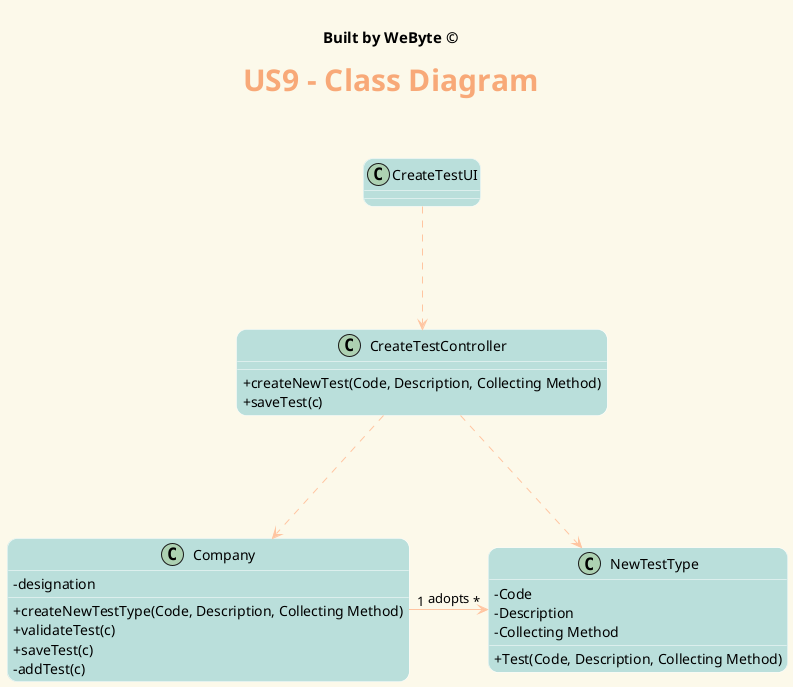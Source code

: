 @startuml
' ======= layout =========
skinparam backgroundColor #fcf9ea
skinparam titleBorderRoundCorner 15
skinparam titleFontSize 30
skinparam classAttributeIconSize 0
skinparam titleFontName Arial Black
skinparam titleFontColor #f8a978
skinparam roundcorner 20
skinparam stereotypeCBackgroundColor ffc5a1
skinparam class {

ArrowColor ffc5a1
BorderColor White
BackgroundColor badfdb
}


' ======= title =========
center header


<font color=Black size=15><b>Built by WeByte ©</font>
endheader
title <b>US9 - Class Diagram\n

' ======= classes =========

class CreateTestUI{
}
class Company{
 - designation
 + createNewTestType(Code, Description, Collecting Method)
 + validateTest(c)
 + saveTest(c)
 - addTest(c)
}
class NewTestType{
 - Code
 - Description
 - Collecting Method
 + Test(Code, Description, Collecting Method)
}
class CreateTestController{
 + createNewTest(Code, Description, Collecting Method)
 + saveTest(c)
}

CreateTestUI ..-> CreateTestController
CreateTestController ..-> Company
Company "1" -> "*" NewTestType : adopts
CreateTestController ..-> NewTestType


@enduml